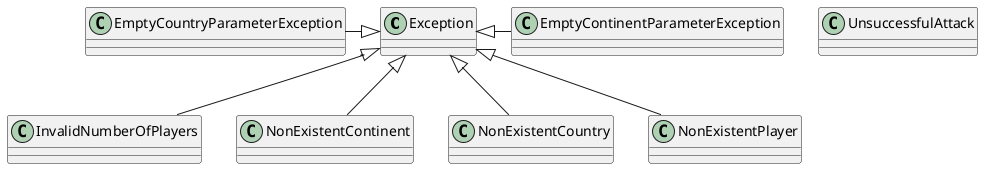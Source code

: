 @startuml

class Exception {
}

class EmptyContinentParameterException{
}

class EmptyCountryParameterException{
}

class InvalidNumberOfPlayers{
}

class NonExistentContinent{
}

class NonExistentCountry{
}

class NonExistentPlayer{
}

class UnsuccessfulAttack{
}

Exception <|--right EmptyContinentParameterException
Exception <|--left EmptyCountryParameterException
Exception <|-- InvalidNumberOfPlayers
Exception <|-- NonExistentContinent
Exception <|-- NonExistentCountry
Exception <|-- NonExistentPlayer

@enduml